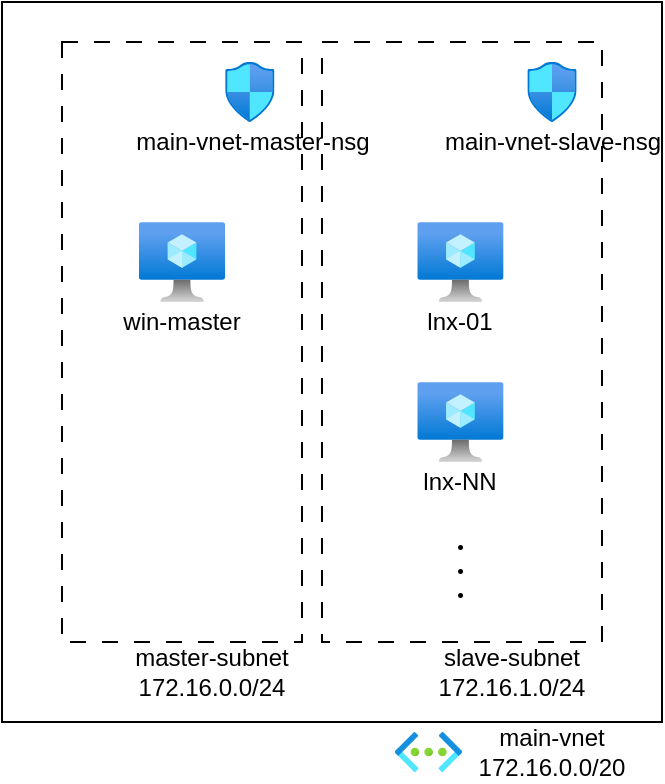 <mxfile>
    <diagram id="hkCL-7lEWh5SE8HkKIB2" name="ページ1">
        <mxGraphModel dx="1066" dy="539" grid="1" gridSize="10" guides="1" tooltips="1" connect="1" arrows="1" fold="1" page="1" pageScale="1" pageWidth="827" pageHeight="1169" math="0" shadow="0">
            <root>
                <mxCell id="0"/>
                <mxCell id="1" parent="0"/>
                <mxCell id="2" value="" style="rounded=0;whiteSpace=wrap;html=1;" parent="1" vertex="1">
                    <mxGeometry x="170" y="80" width="330" height="360" as="geometry"/>
                </mxCell>
                <mxCell id="5" value="main-vnet&lt;br&gt;172.16.0.0/20" style="text;html=1;strokeColor=none;fillColor=none;align=center;verticalAlign=middle;whiteSpace=wrap;rounded=0;dashed=1;dashPattern=8 8;" parent="1" vertex="1">
                    <mxGeometry x="400" y="440" width="90" height="30" as="geometry"/>
                </mxCell>
                <mxCell id="6" value="master-subnet&lt;br&gt;172.16.0.0/24" style="text;html=1;strokeColor=none;fillColor=none;align=center;verticalAlign=middle;whiteSpace=wrap;rounded=0;dashed=1;dashPattern=8 8;" parent="1" vertex="1">
                    <mxGeometry x="230" y="400" width="90" height="30" as="geometry"/>
                </mxCell>
                <mxCell id="14" value="" style="aspect=fixed;html=1;points=[];align=center;image;fontSize=12;image=img/lib/azure2/networking/Virtual_Networks.svg;dashed=1;dashPattern=8 8;" parent="1" vertex="1">
                    <mxGeometry x="366.5" y="445" width="33.5" height="20" as="geometry"/>
                </mxCell>
                <mxCell id="3" value="" style="rounded=0;whiteSpace=wrap;html=1;dashed=1;dashPattern=8 8;container=0;" parent="1" vertex="1">
                    <mxGeometry x="200" y="100" width="120" height="300" as="geometry"/>
                </mxCell>
                <mxCell id="4" value="" style="aspect=fixed;html=1;points=[];align=center;image;fontSize=12;image=img/lib/azure2/compute/Virtual_Machine.svg;dashed=1;dashPattern=8 8;container=0;" parent="1" vertex="1">
                    <mxGeometry x="238.43" y="190" width="43.13" height="40" as="geometry"/>
                </mxCell>
                <mxCell id="7" value="win-master" style="text;html=1;strokeColor=none;fillColor=none;align=center;verticalAlign=middle;whiteSpace=wrap;rounded=0;dashed=1;dashPattern=8 8;container=0;" parent="1" vertex="1">
                    <mxGeometry x="225" y="230" width="70" height="20" as="geometry"/>
                </mxCell>
                <mxCell id="16" value="" style="rounded=0;whiteSpace=wrap;html=1;dashed=1;dashPattern=8 8;container=0;" parent="1" vertex="1">
                    <mxGeometry x="330" y="100" width="140" height="300" as="geometry"/>
                </mxCell>
                <mxCell id="8" value="" style="aspect=fixed;html=1;points=[];align=center;image;fontSize=12;image=img/lib/azure2/compute/Virtual_Machine.svg;dashed=1;dashPattern=8 8;container=0;" parent="1" vertex="1">
                    <mxGeometry x="377.65" y="190" width="43.13" height="40" as="geometry"/>
                </mxCell>
                <mxCell id="9" value="lnx-01" style="text;html=1;strokeColor=none;fillColor=none;align=center;verticalAlign=middle;whiteSpace=wrap;rounded=0;dashed=1;dashPattern=8 8;container=0;" parent="1" vertex="1">
                    <mxGeometry x="369.22" y="230" width="60" height="20" as="geometry"/>
                </mxCell>
                <mxCell id="10" value="lnx-NN" style="text;html=1;strokeColor=none;fillColor=none;align=center;verticalAlign=middle;whiteSpace=wrap;rounded=0;dashed=1;dashPattern=8 8;container=0;" parent="1" vertex="1">
                    <mxGeometry x="369.22" y="310" width="60" height="20" as="geometry"/>
                </mxCell>
                <mxCell id="11" value="" style="aspect=fixed;html=1;points=[];align=center;image;fontSize=12;image=img/lib/azure2/compute/Virtual_Machine.svg;dashed=1;dashPattern=8 8;container=0;" parent="1" vertex="1">
                    <mxGeometry x="377.65" y="270" width="43.13" height="40" as="geometry"/>
                </mxCell>
                <mxCell id="12" value="・・・" style="text;html=1;strokeColor=none;fillColor=none;align=center;verticalAlign=middle;whiteSpace=wrap;rounded=0;dashed=1;dashPattern=8 8;direction=east;rotation=90;container=0;" parent="1" vertex="1">
                    <mxGeometry x="374.22" y="350" width="50" height="30" as="geometry"/>
                </mxCell>
                <mxCell id="15" value="" style="aspect=fixed;html=1;points=[];align=center;image;fontSize=12;image=img/lib/azure2/networking/Network_Security_Groups.svg;dashed=1;dashPattern=8 8;container=0;" parent="1" vertex="1">
                    <mxGeometry x="432.65" y="110" width="24.71" height="30" as="geometry"/>
                </mxCell>
                <mxCell id="17" value="slave-subnet&lt;br&gt;172.16.1.0/24" style="text;html=1;strokeColor=none;fillColor=none;align=center;verticalAlign=middle;whiteSpace=wrap;rounded=0;dashed=1;dashPattern=8 8;" parent="1" vertex="1">
                    <mxGeometry x="380" y="400" width="90" height="30" as="geometry"/>
                </mxCell>
                <mxCell id="18" value="" style="aspect=fixed;html=1;points=[];align=center;image;fontSize=12;image=img/lib/azure2/networking/Network_Security_Groups.svg;dashed=1;dashPattern=8 8;container=0;" parent="1" vertex="1">
                    <mxGeometry x="281.56" y="110" width="24.71" height="30" as="geometry"/>
                </mxCell>
                <mxCell id="19" value="main-vnet-master-nsg" style="text;html=1;strokeColor=none;fillColor=none;align=center;verticalAlign=middle;rounded=0;dashed=1;dashPattern=8 8;container=0;" vertex="1" parent="1">
                    <mxGeometry x="260" y="140" width="70" height="20" as="geometry"/>
                </mxCell>
                <mxCell id="20" value="main-vnet-slave-nsg" style="text;html=1;strokeColor=none;fillColor=none;align=center;verticalAlign=middle;rounded=0;dashed=1;dashPattern=8 8;container=0;" vertex="1" parent="1">
                    <mxGeometry x="410" y="140" width="70" height="20" as="geometry"/>
                </mxCell>
            </root>
        </mxGraphModel>
    </diagram>
</mxfile>